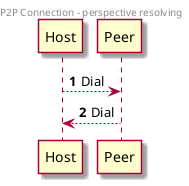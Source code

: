 @startuml
'https://plantuml.com/sequence-diagram

skin rose

header P2P Connection - perspective resolving

participant Host
participant Peer

autonumber

Host --> Peer: Dial
Peer --> Host: Dial

@enduml